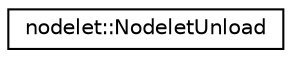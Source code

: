 digraph "Graphical Class Hierarchy"
{
  edge [fontname="Helvetica",fontsize="10",labelfontname="Helvetica",labelfontsize="10"];
  node [fontname="Helvetica",fontsize="10",shape=record];
  rankdir="LR";
  Node1 [label="nodelet::NodeletUnload",height=0.2,width=0.4,color="black", fillcolor="white", style="filled",URL="$classnodelet_1_1_nodelet_unload.html"];
}
